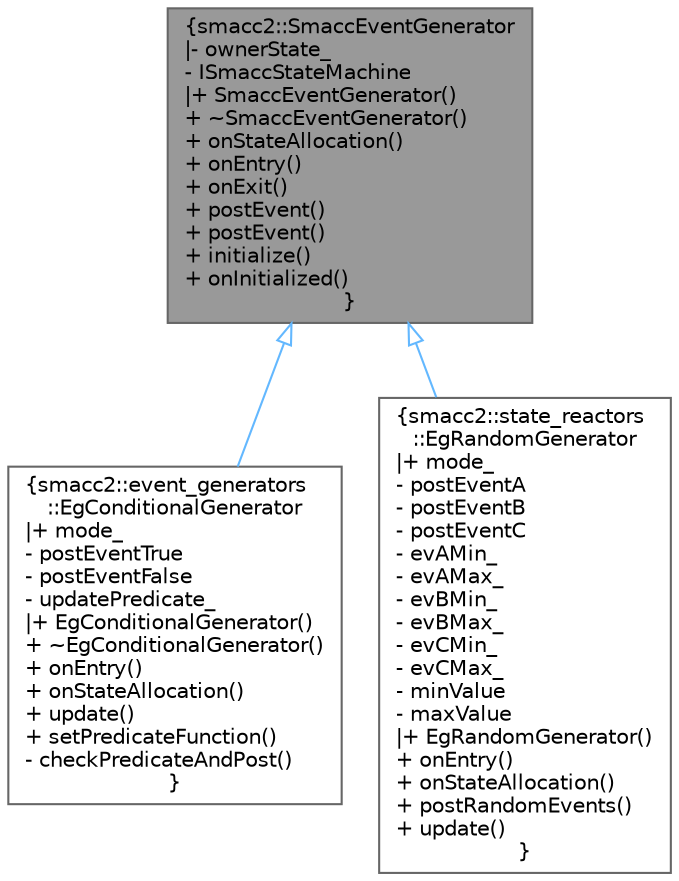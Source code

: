 digraph "smacc2::SmaccEventGenerator"
{
 // LATEX_PDF_SIZE
  bgcolor="transparent";
  edge [fontname=Helvetica,fontsize=10,labelfontname=Helvetica,labelfontsize=10];
  node [fontname=Helvetica,fontsize=10,shape=box,height=0.2,width=0.4];
  Node1 [label="{smacc2::SmaccEventGenerator\n|- ownerState_\l- ISmaccStateMachine\l|+ SmaccEventGenerator()\l+ ~SmaccEventGenerator()\l+ onStateAllocation()\l+ onEntry()\l+ onExit()\l+ postEvent()\l+ postEvent()\l+ initialize()\l+ onInitialized()\l}",height=0.2,width=0.4,color="gray40", fillcolor="grey60", style="filled", fontcolor="black",tooltip=" "];
  Node1 -> Node2 [dir="back",color="steelblue1",style="solid",arrowtail="onormal"];
  Node2 [label="{smacc2::event_generators\l::EgConditionalGenerator\n|+ mode_\l- postEventTrue\l- postEventFalse\l- updatePredicate_\l|+ EgConditionalGenerator()\l+ ~EgConditionalGenerator()\l+ onEntry()\l+ onStateAllocation()\l+ update()\l+ setPredicateFunction()\l- checkPredicateAndPost()\l}",height=0.2,width=0.4,color="gray40", fillcolor="white", style="filled",URL="$classsmacc2_1_1event__generators_1_1EgConditionalGenerator.html",tooltip=" "];
  Node1 -> Node3 [dir="back",color="steelblue1",style="solid",arrowtail="onormal"];
  Node3 [label="{smacc2::state_reactors\l::EgRandomGenerator\n|+ mode_\l- postEventA\l- postEventB\l- postEventC\l- evAMin_\l- evAMax_\l- evBMin_\l- evBMax_\l- evCMin_\l- evCMax_\l- minValue\l- maxValue\l|+ EgRandomGenerator()\l+ onEntry()\l+ onStateAllocation()\l+ postRandomEvents()\l+ update()\l}",height=0.2,width=0.4,color="gray40", fillcolor="white", style="filled",URL="$classsmacc2_1_1state__reactors_1_1EgRandomGenerator.html",tooltip=" "];
}
